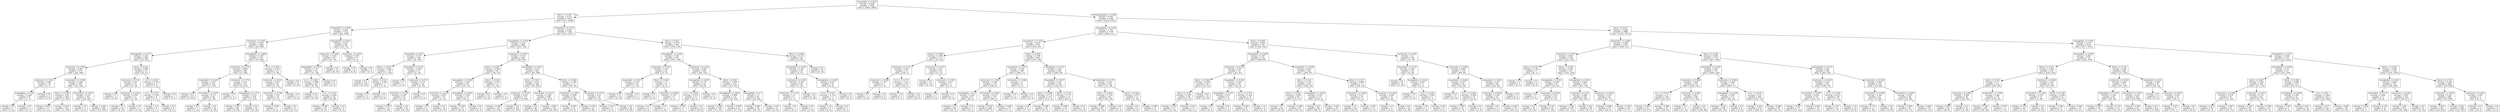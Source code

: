 digraph Tree {
node [shape=box] ;
0 [label="hematokrit <= 0.422\nentropy = 0.938\nsamples = 7438\nvalue = [2636, 4802]"] ;
1 [label="hbver <= 0.343\nentropy = 0.513\nsamples = 2370\nvalue = [271, 2099]"] ;
0 -> 1 [labeldistance=2.5, labelangle=45, headlabel="True"] ;
2 [label="hematokrit <= 0.404\nentropy = 0.301\nsamples = 1122\nvalue = [60, 1062]"] ;
1 -> 2 ;
3 [label="erytrocyty <= 0.617\nentropy = 0.259\nsamples = 1028\nvalue = [45, 983]"] ;
2 -> 3 ;
4 [label="hemoglobin <= 0.713\nentropy = 0.322\nsamples = 596\nvalue = [35, 561]"] ;
3 -> 4 ;
5 [label="erytrocyty <= 0.196\nentropy = 0.266\nsamples = 575\nvalue = [26, 549]"] ;
4 -> 5 ;
6 [label="erytrocyty <= 0.181\nentropy = 0.881\nsamples = 10\nvalue = [3, 7]"] ;
5 -> 6 ;
7 [label="hemoglobin <= 0.22\nentropy = 0.544\nsamples = 8\nvalue = [1, 7]"] ;
6 -> 7 ;
8 [label="entropy = 0.0\nsamples = 1\nvalue = [1, 0]"] ;
7 -> 8 ;
9 [label="entropy = 0.0\nsamples = 7\nvalue = [0, 7]"] ;
7 -> 9 ;
10 [label="entropy = 0.0\nsamples = 2\nvalue = [2, 0]"] ;
6 -> 10 ;
11 [label="hematokrit <= 0.306\nentropy = 0.246\nsamples = 565\nvalue = [23, 542]"] ;
5 -> 11 ;
12 [label="hbver <= 0.169\nentropy = 0.09\nsamples = 264\nvalue = [3, 261]"] ;
11 -> 12 ;
13 [label="entropy = 0.619\nsamples = 13\nvalue = [2, 11]"] ;
12 -> 13 ;
14 [label="entropy = 0.037\nsamples = 251\nvalue = [1, 250]"] ;
12 -> 14 ;
15 [label="hematokrit <= 0.307\nentropy = 0.353\nsamples = 301\nvalue = [20, 281]"] ;
11 -> 15 ;
16 [label="entropy = 0.0\nsamples = 2\nvalue = [2, 0]"] ;
15 -> 16 ;
17 [label="entropy = 0.328\nsamples = 299\nvalue = [18, 281]"] ;
15 -> 17 ;
18 [label="hbver <= 0.212\nentropy = 0.985\nsamples = 21\nvalue = [9, 12]"] ;
4 -> 18 ;
19 [label="erytrocyty <= 0.56\nentropy = 0.65\nsamples = 12\nvalue = [2, 10]"] ;
18 -> 19 ;
20 [label="entropy = 0.0\nsamples = 1\nvalue = [1, 0]"] ;
19 -> 20 ;
21 [label="erytrocyty <= 0.614\nentropy = 0.439\nsamples = 11\nvalue = [1, 10]"] ;
19 -> 21 ;
22 [label="entropy = 0.0\nsamples = 10\nvalue = [0, 10]"] ;
21 -> 22 ;
23 [label="entropy = 0.0\nsamples = 1\nvalue = [1, 0]"] ;
21 -> 23 ;
24 [label="er-cv <= 0.65\nentropy = 0.764\nsamples = 9\nvalue = [7, 2]"] ;
18 -> 24 ;
25 [label="er-cv <= 0.335\nentropy = 0.544\nsamples = 8\nvalue = [7, 1]"] ;
24 -> 25 ;
26 [label="entropy = 1.0\nsamples = 2\nvalue = [1, 1]"] ;
25 -> 26 ;
27 [label="entropy = 0.0\nsamples = 6\nvalue = [6, 0]"] ;
25 -> 27 ;
28 [label="entropy = 0.0\nsamples = 1\nvalue = [0, 1]"] ;
24 -> 28 ;
29 [label="hemoglobin <= 0.868\nentropy = 0.159\nsamples = 432\nvalue = [10, 422]"] ;
3 -> 29 ;
30 [label="erytrocyty <= 0.732\nentropy = 0.099\nsamples = 389\nvalue = [5, 384]"] ;
29 -> 30 ;
31 [label="hematokrit <= 0.365\nentropy = 0.037\nsamples = 252\nvalue = [1, 251]"] ;
30 -> 31 ;
32 [label="entropy = 0.0\nsamples = 213\nvalue = [0, 213]"] ;
31 -> 32 ;
33 [label="hematokrit <= 0.367\nentropy = 0.172\nsamples = 39\nvalue = [1, 38]"] ;
31 -> 33 ;
34 [label="entropy = 0.0\nsamples = 1\nvalue = [1, 0]"] ;
33 -> 34 ;
35 [label="entropy = 0.0\nsamples = 38\nvalue = [0, 38]"] ;
33 -> 35 ;
36 [label="erytrocyty <= 0.732\nentropy = 0.19\nsamples = 137\nvalue = [4, 133]"] ;
30 -> 36 ;
37 [label="entropy = 0.0\nsamples = 1\nvalue = [1, 0]"] ;
36 -> 37 ;
38 [label="hemoglobin <= 0.771\nentropy = 0.153\nsamples = 136\nvalue = [3, 133]"] ;
36 -> 38 ;
39 [label="entropy = 0.267\nsamples = 66\nvalue = [3, 63]"] ;
38 -> 39 ;
40 [label="entropy = 0.0\nsamples = 70\nvalue = [0, 70]"] ;
38 -> 40 ;
41 [label="er-cv <= 0.433\nentropy = 0.519\nsamples = 43\nvalue = [5, 38]"] ;
29 -> 41 ;
42 [label="erytrocyty <= 0.919\nentropy = 0.811\nsamples = 20\nvalue = [5, 15]"] ;
41 -> 42 ;
43 [label="erytrocyty <= 0.798\nentropy = 0.65\nsamples = 18\nvalue = [3, 15]"] ;
42 -> 43 ;
44 [label="entropy = 0.985\nsamples = 7\nvalue = [3, 4]"] ;
43 -> 44 ;
45 [label="entropy = 0.0\nsamples = 11\nvalue = [0, 11]"] ;
43 -> 45 ;
46 [label="entropy = 0.0\nsamples = 2\nvalue = [2, 0]"] ;
42 -> 46 ;
47 [label="entropy = 0.0\nsamples = 23\nvalue = [0, 23]"] ;
41 -> 47 ;
48 [label="hemoglobin <= 0.812\nentropy = 0.633\nsamples = 94\nvalue = [15, 79]"] ;
2 -> 48 ;
49 [label="erytrocyty <= 0.558\nentropy = 0.556\nsamples = 85\nvalue = [11, 74]"] ;
48 -> 49 ;
50 [label="hemoglobin <= 0.677\nentropy = 0.76\nsamples = 50\nvalue = [11, 39]"] ;
49 -> 50 ;
51 [label="er-cv <= 0.462\nentropy = 0.696\nsamples = 48\nvalue = [9, 39]"] ;
50 -> 51 ;
52 [label="entropy = 0.0\nsamples = 19\nvalue = [0, 19]"] ;
51 -> 52 ;
53 [label="er-cv <= 0.701\nentropy = 0.894\nsamples = 29\nvalue = [9, 20]"] ;
51 -> 53 ;
54 [label="entropy = 0.954\nsamples = 24\nvalue = [9, 15]"] ;
53 -> 54 ;
55 [label="entropy = 0.0\nsamples = 5\nvalue = [0, 5]"] ;
53 -> 55 ;
56 [label="entropy = 0.0\nsamples = 2\nvalue = [2, 0]"] ;
50 -> 56 ;
57 [label="entropy = 0.0\nsamples = 35\nvalue = [0, 35]"] ;
49 -> 57 ;
58 [label="erytrocyty <= 0.812\nentropy = 0.991\nsamples = 9\nvalue = [4, 5]"] ;
48 -> 58 ;
59 [label="entropy = 0.0\nsamples = 4\nvalue = [4, 0]"] ;
58 -> 59 ;
60 [label="entropy = 0.0\nsamples = 5\nvalue = [0, 5]"] ;
58 -> 60 ;
61 [label="hematokrit <= 0.374\nentropy = 0.656\nsamples = 1248\nvalue = [211, 1037]"] ;
1 -> 61 ;
62 [label="hemoglobin <= 0.334\nentropy = 0.524\nsamples = 888\nvalue = [105, 783]"] ;
61 -> 62 ;
63 [label="hematokrit <= 0.33\nentropy = 0.197\nsamples = 196\nvalue = [6, 190]"] ;
62 -> 63 ;
64 [label="hbver <= 0.627\nentropy = 0.062\nsamples = 139\nvalue = [1, 138]"] ;
63 -> 64 ;
65 [label="entropy = 0.0\nsamples = 132\nvalue = [0, 132]"] ;
64 -> 65 ;
66 [label="hbver <= 0.63\nentropy = 0.592\nsamples = 7\nvalue = [1, 6]"] ;
64 -> 66 ;
67 [label="entropy = 0.0\nsamples = 1\nvalue = [1, 0]"] ;
66 -> 67 ;
68 [label="entropy = 0.0\nsamples = 6\nvalue = [0, 6]"] ;
66 -> 68 ;
69 [label="hematokrit <= 0.331\nentropy = 0.429\nsamples = 57\nvalue = [5, 52]"] ;
63 -> 69 ;
70 [label="entropy = 0.0\nsamples = 1\nvalue = [1, 0]"] ;
69 -> 70 ;
71 [label="erytrocyty <= 0.473\nentropy = 0.371\nsamples = 56\nvalue = [4, 52]"] ;
69 -> 71 ;
72 [label="erytrocyty <= 0.191\nentropy = 0.305\nsamples = 55\nvalue = [3, 52]"] ;
71 -> 72 ;
73 [label="entropy = 0.559\nsamples = 23\nvalue = [3, 20]"] ;
72 -> 73 ;
74 [label="entropy = 0.0\nsamples = 32\nvalue = [0, 32]"] ;
72 -> 74 ;
75 [label="entropy = 0.0\nsamples = 1\nvalue = [1, 0]"] ;
71 -> 75 ;
76 [label="erytrocyty <= 0.301\nentropy = 0.592\nsamples = 692\nvalue = [99, 593]"] ;
62 -> 76 ;
77 [label="hbver <= 0.567\nentropy = 0.999\nsamples = 69\nvalue = [36, 33]"] ;
76 -> 77 ;
78 [label="hemoglobin <= 0.389\nentropy = 0.936\nsamples = 54\nvalue = [35, 19]"] ;
77 -> 78 ;
79 [label="erytrocyty <= 0.225\nentropy = 0.831\nsamples = 19\nvalue = [5, 14]"] ;
78 -> 79 ;
80 [label="entropy = 0.0\nsamples = 5\nvalue = [5, 0]"] ;
79 -> 80 ;
81 [label="entropy = 0.0\nsamples = 14\nvalue = [0, 14]"] ;
79 -> 81 ;
82 [label="hemoglobin <= 0.814\nentropy = 0.592\nsamples = 35\nvalue = [30, 5]"] ;
78 -> 82 ;
83 [label="entropy = 0.439\nsamples = 33\nvalue = [30, 3]"] ;
82 -> 83 ;
84 [label="entropy = 0.0\nsamples = 2\nvalue = [0, 2]"] ;
82 -> 84 ;
85 [label="hbver <= 0.816\nentropy = 0.353\nsamples = 15\nvalue = [1, 14]"] ;
77 -> 85 ;
86 [label="entropy = 0.0\nsamples = 14\nvalue = [0, 14]"] ;
85 -> 86 ;
87 [label="entropy = 0.0\nsamples = 1\nvalue = [1, 0]"] ;
85 -> 87 ;
88 [label="hemoglobin <= 0.671\nentropy = 0.473\nsamples = 623\nvalue = [63, 560]"] ;
76 -> 88 ;
89 [label="hbver <= 0.421\nentropy = 0.411\nsamples = 546\nvalue = [45, 501]"] ;
88 -> 89 ;
90 [label="erytrocyty <= 0.547\nentropy = 0.207\nsamples = 277\nvalue = [9, 268]"] ;
89 -> 90 ;
91 [label="entropy = 0.296\nsamples = 172\nvalue = [9, 163]"] ;
90 -> 91 ;
92 [label="entropy = 0.0\nsamples = 105\nvalue = [0, 105]"] ;
90 -> 92 ;
93 [label="hematokrit <= 0.227\nentropy = 0.568\nsamples = 269\nvalue = [36, 233]"] ;
89 -> 93 ;
94 [label="entropy = 0.0\nsamples = 48\nvalue = [0, 48]"] ;
93 -> 94 ;
95 [label="entropy = 0.641\nsamples = 221\nvalue = [36, 185]"] ;
93 -> 95 ;
96 [label="hbver <= 0.564\nentropy = 0.785\nsamples = 77\nvalue = [18, 59]"] ;
88 -> 96 ;
97 [label="erytrocyty <= 0.667\nentropy = 0.946\nsamples = 44\nvalue = [16, 28]"] ;
96 -> 97 ;
98 [label="entropy = 0.932\nsamples = 23\nvalue = [15, 8]"] ;
97 -> 98 ;
99 [label="entropy = 0.276\nsamples = 21\nvalue = [1, 20]"] ;
97 -> 99 ;
100 [label="hematokrit <= 0.253\nentropy = 0.33\nsamples = 33\nvalue = [2, 31]"] ;
96 -> 100 ;
101 [label="entropy = 0.971\nsamples = 5\nvalue = [2, 3]"] ;
100 -> 101 ;
102 [label="entropy = 0.0\nsamples = 28\nvalue = [0, 28]"] ;
100 -> 102 ;
103 [label="hbver <= 0.621\nentropy = 0.874\nsamples = 360\nvalue = [106, 254]"] ;
61 -> 103 ;
104 [label="hemoglobin <= 0.286\nentropy = 0.931\nsamples = 291\nvalue = [101, 190]"] ;
103 -> 104 ;
105 [label="erytrocyty <= 0.327\nentropy = 0.527\nsamples = 42\nvalue = [5, 37]"] ;
104 -> 105 ;
106 [label="hematokrit <= 0.417\nentropy = 0.191\nsamples = 34\nvalue = [1, 33]"] ;
105 -> 106 ;
107 [label="entropy = 0.0\nsamples = 33\nvalue = [0, 33]"] ;
106 -> 107 ;
108 [label="entropy = 0.0\nsamples = 1\nvalue = [1, 0]"] ;
106 -> 108 ;
109 [label="hbver <= 0.445\nentropy = 1.0\nsamples = 8\nvalue = [4, 4]"] ;
105 -> 109 ;
110 [label="entropy = 0.0\nsamples = 3\nvalue = [3, 0]"] ;
109 -> 110 ;
111 [label="erytrocyty <= 0.696\nentropy = 0.722\nsamples = 5\nvalue = [1, 4]"] ;
109 -> 111 ;
112 [label="entropy = 0.0\nsamples = 4\nvalue = [0, 4]"] ;
111 -> 112 ;
113 [label="entropy = 0.0\nsamples = 1\nvalue = [1, 0]"] ;
111 -> 113 ;
114 [label="erytrocyty <= 0.236\nentropy = 0.962\nsamples = 249\nvalue = [96, 153]"] ;
104 -> 114 ;
115 [label="hemoglobin <= 0.676\nentropy = 0.779\nsamples = 26\nvalue = [20, 6]"] ;
114 -> 115 ;
116 [label="er-cv <= 0.424\nentropy = 0.276\nsamples = 21\nvalue = [20, 1]"] ;
115 -> 116 ;
117 [label="entropy = 0.918\nsamples = 3\nvalue = [2, 1]"] ;
116 -> 117 ;
118 [label="entropy = 0.0\nsamples = 18\nvalue = [18, 0]"] ;
116 -> 118 ;
119 [label="entropy = 0.0\nsamples = 5\nvalue = [0, 5]"] ;
115 -> 119 ;
120 [label="hbver <= 0.46\nentropy = 0.926\nsamples = 223\nvalue = [76, 147]"] ;
114 -> 120 ;
121 [label="hemoglobin <= 0.601\nentropy = 0.808\nsamples = 137\nvalue = [34, 103]"] ;
120 -> 121 ;
122 [label="entropy = 0.628\nsamples = 108\nvalue = [17, 91]"] ;
121 -> 122 ;
123 [label="entropy = 0.978\nsamples = 29\nvalue = [17, 12]"] ;
121 -> 123 ;
124 [label="hemoglobin <= 0.7\nentropy = 1.0\nsamples = 86\nvalue = [42, 44]"] ;
120 -> 124 ;
125 [label="entropy = 0.983\nsamples = 59\nvalue = [34, 25]"] ;
124 -> 125 ;
126 [label="entropy = 0.877\nsamples = 27\nvalue = [8, 19]"] ;
124 -> 126 ;
127 [label="hbver <= 0.694\nentropy = 0.375\nsamples = 69\nvalue = [5, 64]"] ;
103 -> 127 ;
128 [label="hematokrit <= 0.407\nentropy = 0.581\nsamples = 36\nvalue = [5, 31]"] ;
127 -> 128 ;
129 [label="erytrocyty <= 0.239\nentropy = 0.235\nsamples = 26\nvalue = [1, 25]"] ;
128 -> 129 ;
130 [label="erytrocyty <= 0.132\nentropy = 1.0\nsamples = 2\nvalue = [1, 1]"] ;
129 -> 130 ;
131 [label="entropy = 0.0\nsamples = 1\nvalue = [0, 1]"] ;
130 -> 131 ;
132 [label="entropy = 0.0\nsamples = 1\nvalue = [1, 0]"] ;
130 -> 132 ;
133 [label="entropy = 0.0\nsamples = 24\nvalue = [0, 24]"] ;
129 -> 133 ;
134 [label="hemoglobin <= 0.629\nentropy = 0.971\nsamples = 10\nvalue = [4, 6]"] ;
128 -> 134 ;
135 [label="er-cv <= 0.725\nentropy = 0.722\nsamples = 5\nvalue = [4, 1]"] ;
134 -> 135 ;
136 [label="entropy = 0.0\nsamples = 4\nvalue = [4, 0]"] ;
135 -> 136 ;
137 [label="entropy = 0.0\nsamples = 1\nvalue = [0, 1]"] ;
135 -> 137 ;
138 [label="entropy = 0.0\nsamples = 5\nvalue = [0, 5]"] ;
134 -> 138 ;
139 [label="entropy = 0.0\nsamples = 33\nvalue = [0, 33]"] ;
127 -> 139 ;
140 [label="hemoglobin <= 0.288\nentropy = 0.997\nsamples = 5068\nvalue = [2365, 2703]"] ;
0 -> 140 [labeldistance=2.5, labelangle=-45, headlabel="False"] ;
141 [label="hemoglobin <= 0.206\nentropy = 0.707\nsamples = 1199\nvalue = [968, 231]"] ;
140 -> 141 ;
142 [label="hematokrit <= 0.528\nentropy = 0.474\nsamples = 679\nvalue = [610, 69]"] ;
141 -> 142 ;
143 [label="hbver <= 0.499\nentropy = 0.956\nsamples = 53\nvalue = [33, 20]"] ;
142 -> 143 ;
144 [label="erytrocyty <= 0.157\nentropy = 0.592\nsamples = 35\nvalue = [30, 5]"] ;
143 -> 144 ;
145 [label="erytrocyty <= 0.083\nentropy = 0.722\nsamples = 5\nvalue = [1, 4]"] ;
144 -> 145 ;
146 [label="entropy = 0.0\nsamples = 1\nvalue = [1, 0]"] ;
145 -> 146 ;
147 [label="entropy = 0.0\nsamples = 4\nvalue = [0, 4]"] ;
145 -> 147 ;
148 [label="er-cv <= 0.174\nentropy = 0.211\nsamples = 30\nvalue = [29, 1]"] ;
144 -> 148 ;
149 [label="entropy = 0.0\nsamples = 1\nvalue = [0, 1]"] ;
148 -> 149 ;
150 [label="entropy = 0.0\nsamples = 29\nvalue = [29, 0]"] ;
148 -> 150 ;
151 [label="erytrocyty <= 0.413\nentropy = 0.65\nsamples = 18\nvalue = [3, 15]"] ;
143 -> 151 ;
152 [label="entropy = 0.0\nsamples = 14\nvalue = [0, 14]"] ;
151 -> 152 ;
153 [label="erytrocyty <= 0.815\nentropy = 0.811\nsamples = 4\nvalue = [3, 1]"] ;
151 -> 153 ;
154 [label="entropy = 0.0\nsamples = 3\nvalue = [3, 0]"] ;
153 -> 154 ;
155 [label="entropy = 0.0\nsamples = 1\nvalue = [0, 1]"] ;
153 -> 155 ;
156 [label="hbver <= 0.624\nentropy = 0.396\nsamples = 626\nvalue = [577, 49]"] ;
142 -> 156 ;
157 [label="hematokrit <= 0.914\nentropy = 0.189\nsamples = 380\nvalue = [369, 11]"] ;
156 -> 157 ;
158 [label="erytrocyty <= 0.238\nentropy = 0.149\nsamples = 374\nvalue = [366, 8]"] ;
157 -> 158 ;
159 [label="hemoglobin <= 0.2\nentropy = 0.383\nsamples = 67\nvalue = [62, 5]"] ;
158 -> 159 ;
160 [label="entropy = 0.33\nsamples = 66\nvalue = [62, 4]"] ;
159 -> 160 ;
161 [label="entropy = 0.0\nsamples = 1\nvalue = [0, 1]"] ;
159 -> 161 ;
162 [label="hematokrit <= 0.805\nentropy = 0.079\nsamples = 307\nvalue = [304, 3]"] ;
158 -> 162 ;
163 [label="entropy = 0.033\nsamples = 288\nvalue = [287, 1]"] ;
162 -> 163 ;
164 [label="entropy = 0.485\nsamples = 19\nvalue = [17, 2]"] ;
162 -> 164 ;
165 [label="erytrocyty <= 0.568\nentropy = 1.0\nsamples = 6\nvalue = [3, 3]"] ;
157 -> 165 ;
166 [label="entropy = 0.0\nsamples = 3\nvalue = [3, 0]"] ;
165 -> 166 ;
167 [label="entropy = 0.0\nsamples = 3\nvalue = [0, 3]"] ;
165 -> 167 ;
168 [label="hemoglobin <= 0.147\nentropy = 0.621\nsamples = 246\nvalue = [208, 38]"] ;
156 -> 168 ;
169 [label="hematokrit <= 0.837\nentropy = 0.36\nsamples = 146\nvalue = [136, 10]"] ;
168 -> 169 ;
170 [label="hbver <= 0.689\nentropy = 0.174\nsamples = 115\nvalue = [112, 3]"] ;
169 -> 170 ;
171 [label="entropy = 0.0\nsamples = 77\nvalue = [77, 0]"] ;
170 -> 171 ;
172 [label="entropy = 0.398\nsamples = 38\nvalue = [35, 3]"] ;
170 -> 172 ;
173 [label="hbver <= 0.721\nentropy = 0.771\nsamples = 31\nvalue = [24, 7]"] ;
169 -> 173 ;
174 [label="entropy = 0.949\nsamples = 19\nvalue = [12, 7]"] ;
173 -> 174 ;
175 [label="entropy = 0.0\nsamples = 12\nvalue = [12, 0]"] ;
173 -> 175 ;
176 [label="hematokrit <= 0.79\nentropy = 0.855\nsamples = 100\nvalue = [72, 28]"] ;
168 -> 176 ;
177 [label="hbver <= 0.834\nentropy = 0.754\nsamples = 83\nvalue = [65, 18]"] ;
176 -> 177 ;
178 [label="entropy = 0.696\nsamples = 80\nvalue = [65, 15]"] ;
177 -> 178 ;
179 [label="entropy = 0.0\nsamples = 3\nvalue = [0, 3]"] ;
177 -> 179 ;
180 [label="hbver <= 0.652\nentropy = 0.977\nsamples = 17\nvalue = [7, 10]"] ;
176 -> 180 ;
181 [label="entropy = 0.0\nsamples = 6\nvalue = [0, 6]"] ;
180 -> 181 ;
182 [label="entropy = 0.946\nsamples = 11\nvalue = [7, 4]"] ;
180 -> 182 ;
183 [label="hbver <= 0.644\nentropy = 0.895\nsamples = 520\nvalue = [358, 162]"] ;
141 -> 183 ;
184 [label="hematokrit <= 0.508\nentropy = 0.787\nsamples = 374\nvalue = [286, 88]"] ;
183 -> 184 ;
185 [label="erytrocyty <= 0.324\nentropy = 0.99\nsamples = 93\nvalue = [52, 41]"] ;
184 -> 185 ;
186 [label="hbver <= 0.484\nentropy = 0.936\nsamples = 54\nvalue = [19, 35]"] ;
185 -> 186 ;
187 [label="hbver <= 0.39\nentropy = 0.987\nsamples = 44\nvalue = [19, 25]"] ;
186 -> 187 ;
188 [label="entropy = 0.672\nsamples = 17\nvalue = [3, 14]"] ;
187 -> 188 ;
189 [label="entropy = 0.975\nsamples = 27\nvalue = [16, 11]"] ;
187 -> 189 ;
190 [label="entropy = 0.0\nsamples = 10\nvalue = [0, 10]"] ;
186 -> 190 ;
191 [label="hematokrit <= 0.436\nentropy = 0.619\nsamples = 39\nvalue = [33, 6]"] ;
185 -> 191 ;
192 [label="hemoglobin <= 0.277\nentropy = 0.811\nsamples = 4\nvalue = [1, 3]"] ;
191 -> 192 ;
193 [label="entropy = 0.0\nsamples = 3\nvalue = [0, 3]"] ;
192 -> 193 ;
194 [label="entropy = 0.0\nsamples = 1\nvalue = [1, 0]"] ;
192 -> 194 ;
195 [label="er-cv <= 0.701\nentropy = 0.422\nsamples = 35\nvalue = [32, 3]"] ;
191 -> 195 ;
196 [label="entropy = 0.206\nsamples = 31\nvalue = [30, 1]"] ;
195 -> 196 ;
197 [label="entropy = 1.0\nsamples = 4\nvalue = [2, 2]"] ;
195 -> 197 ;
198 [label="hematokrit <= 0.698\nentropy = 0.651\nsamples = 281\nvalue = [234, 47]"] ;
184 -> 198 ;
199 [label="hbver <= 0.521\nentropy = 0.353\nsamples = 210\nvalue = [196, 14]"] ;
198 -> 199 ;
200 [label="hbver <= 0.283\nentropy = 0.564\nsamples = 83\nvalue = [72, 11]"] ;
199 -> 200 ;
201 [label="entropy = 0.0\nsamples = 20\nvalue = [20, 0]"] ;
200 -> 201 ;
202 [label="entropy = 0.668\nsamples = 63\nvalue = [52, 11]"] ;
200 -> 202 ;
203 [label="hemoglobin <= 0.263\nentropy = 0.161\nsamples = 127\nvalue = [124, 3]"] ;
199 -> 203 ;
204 [label="entropy = 0.0\nsamples = 88\nvalue = [88, 0]"] ;
203 -> 204 ;
205 [label="entropy = 0.391\nsamples = 39\nvalue = [36, 3]"] ;
203 -> 205 ;
206 [label="hbver <= 0.517\nentropy = 0.996\nsamples = 71\nvalue = [38, 33]"] ;
198 -> 206 ;
207 [label="hematokrit <= 0.828\nentropy = 0.477\nsamples = 39\nvalue = [35, 4]"] ;
206 -> 207 ;
208 [label="entropy = 0.0\nsamples = 24\nvalue = [24, 0]"] ;
207 -> 208 ;
209 [label="entropy = 0.837\nsamples = 15\nvalue = [11, 4]"] ;
207 -> 209 ;
210 [label="erytrocyty <= 0.295\nentropy = 0.449\nsamples = 32\nvalue = [3, 29]"] ;
206 -> 210 ;
211 [label="entropy = 0.0\nsamples = 3\nvalue = [3, 0]"] ;
210 -> 211 ;
212 [label="entropy = 0.0\nsamples = 29\nvalue = [0, 29]"] ;
210 -> 212 ;
213 [label="erytrocyty <= 0.491\nentropy = 1.0\nsamples = 146\nvalue = [72, 74]"] ;
183 -> 213 ;
214 [label="hematokrit <= 0.721\nentropy = 0.592\nsamples = 28\nvalue = [4, 24]"] ;
213 -> 214 ;
215 [label="entropy = 0.0\nsamples = 19\nvalue = [0, 19]"] ;
214 -> 215 ;
216 [label="hemoglobin <= 0.261\nentropy = 0.991\nsamples = 9\nvalue = [4, 5]"] ;
214 -> 216 ;
217 [label="entropy = 0.0\nsamples = 2\nvalue = [2, 0]"] ;
216 -> 217 ;
218 [label="er-cv <= 0.238\nentropy = 0.863\nsamples = 7\nvalue = [2, 5]"] ;
216 -> 218 ;
219 [label="entropy = 0.0\nsamples = 1\nvalue = [1, 0]"] ;
218 -> 219 ;
220 [label="entropy = 0.65\nsamples = 6\nvalue = [1, 5]"] ;
218 -> 220 ;
221 [label="erytrocyty <= 0.603\nentropy = 0.983\nsamples = 118\nvalue = [68, 50]"] ;
213 -> 221 ;
222 [label="hematokrit <= 0.662\nentropy = 0.977\nsamples = 34\nvalue = [14, 20]"] ;
221 -> 222 ;
223 [label="entropy = 0.0\nsamples = 11\nvalue = [0, 11]"] ;
222 -> 223 ;
224 [label="er-cv <= 0.644\nentropy = 0.966\nsamples = 23\nvalue = [14, 9]"] ;
222 -> 224 ;
225 [label="entropy = 0.993\nsamples = 20\nvalue = [11, 9]"] ;
224 -> 225 ;
226 [label="entropy = 0.0\nsamples = 3\nvalue = [3, 0]"] ;
224 -> 226 ;
227 [label="hematokrit <= 0.825\nentropy = 0.94\nsamples = 84\nvalue = [54, 30]"] ;
221 -> 227 ;
228 [label="erytrocyty <= 0.626\nentropy = 0.918\nsamples = 81\nvalue = [54, 27]"] ;
227 -> 228 ;
229 [label="entropy = 0.0\nsamples = 5\nvalue = [5, 0]"] ;
228 -> 229 ;
230 [label="entropy = 0.939\nsamples = 76\nvalue = [49, 27]"] ;
228 -> 230 ;
231 [label="entropy = 0.0\nsamples = 3\nvalue = [0, 3]"] ;
227 -> 231 ;
232 [label="hbver <= 0.447\nentropy = 0.944\nsamples = 3869\nvalue = [1397, 2472]"] ;
140 -> 232 ;
233 [label="hematokrit <= 0.485\nentropy = 0.948\nsamples = 1451\nvalue = [920, 531]"] ;
232 -> 233 ;
234 [label="erytrocyty <= 0.197\nentropy = 0.901\nsamples = 338\nvalue = [107, 231]"] ;
233 -> 234 ;
235 [label="hbver <= 0.327\nentropy = 0.592\nsamples = 7\nvalue = [6, 1]"] ;
234 -> 235 ;
236 [label="entropy = 0.0\nsamples = 1\nvalue = [0, 1]"] ;
235 -> 236 ;
237 [label="entropy = 0.0\nsamples = 6\nvalue = [6, 0]"] ;
235 -> 237 ;
238 [label="hbver <= 0.234\nentropy = 0.887\nsamples = 331\nvalue = [101, 230]"] ;
234 -> 238 ;
239 [label="hemoglobin <= 0.421\nentropy = 0.644\nsamples = 61\nvalue = [10, 51]"] ;
238 -> 239 ;
240 [label="entropy = 0.0\nsamples = 3\nvalue = [3, 0]"] ;
239 -> 240 ;
241 [label="erytrocyty <= 0.559\nentropy = 0.531\nsamples = 58\nvalue = [7, 51]"] ;
239 -> 241 ;
242 [label="entropy = 0.0\nsamples = 23\nvalue = [0, 23]"] ;
241 -> 242 ;
243 [label="entropy = 0.722\nsamples = 35\nvalue = [7, 28]"] ;
241 -> 243 ;
244 [label="hemoglobin <= 0.653\nentropy = 0.922\nsamples = 270\nvalue = [91, 179]"] ;
238 -> 244 ;
245 [label="erytrocyty <= 0.55\nentropy = 0.868\nsamples = 228\nvalue = [66, 162]"] ;
244 -> 245 ;
246 [label="entropy = 0.924\nsamples = 168\nvalue = [57, 111]"] ;
245 -> 246 ;
247 [label="entropy = 0.61\nsamples = 60\nvalue = [9, 51]"] ;
245 -> 247 ;
248 [label="erytrocyty <= 0.621\nentropy = 0.974\nsamples = 42\nvalue = [25, 17]"] ;
244 -> 248 ;
249 [label="entropy = 0.684\nsamples = 22\nvalue = [18, 4]"] ;
248 -> 249 ;
250 [label="entropy = 0.934\nsamples = 20\nvalue = [7, 13]"] ;
248 -> 250 ;
251 [label="hbver <= 0.369\nentropy = 0.841\nsamples = 1113\nvalue = [813, 300]"] ;
233 -> 251 ;
252 [label="hematokrit <= 0.583\nentropy = 0.69\nsamples = 747\nvalue = [609, 138]"] ;
251 -> 252 ;
253 [label="erytrocyty <= 0.488\nentropy = 0.954\nsamples = 270\nvalue = [169, 101]"] ;
252 -> 253 ;
254 [label="er-cv <= 0.479\nentropy = 1.0\nsamples = 104\nvalue = [52, 52]"] ;
253 -> 254 ;
255 [label="entropy = 0.926\nsamples = 41\nvalue = [14, 27]"] ;
254 -> 255 ;
256 [label="entropy = 0.969\nsamples = 63\nvalue = [38, 25]"] ;
254 -> 256 ;
257 [label="erytrocyty <= 0.501\nentropy = 0.875\nsamples = 166\nvalue = [117, 49]"] ;
253 -> 257 ;
258 [label="entropy = 0.0\nsamples = 11\nvalue = [11, 0]"] ;
257 -> 258 ;
259 [label="entropy = 0.9\nsamples = 155\nvalue = [106, 49]"] ;
257 -> 259 ;
260 [label="erytrocyty <= 0.484\nentropy = 0.394\nsamples = 477\nvalue = [440, 37]"] ;
252 -> 260 ;
261 [label="hemoglobin <= 0.638\nentropy = 0.697\nsamples = 117\nvalue = [95, 22]"] ;
260 -> 261 ;
262 [label="entropy = 0.553\nsamples = 109\nvalue = [95, 14]"] ;
261 -> 262 ;
263 [label="entropy = 0.0\nsamples = 8\nvalue = [0, 8]"] ;
261 -> 263 ;
264 [label="er-cv <= 0.634\nentropy = 0.25\nsamples = 360\nvalue = [345, 15]"] ;
260 -> 264 ;
265 [label="entropy = 0.154\nsamples = 270\nvalue = [264, 6]"] ;
264 -> 265 ;
266 [label="entropy = 0.469\nsamples = 90\nvalue = [81, 9]"] ;
264 -> 266 ;
267 [label="hemoglobin <= 0.573\nentropy = 0.99\nsamples = 366\nvalue = [204, 162]"] ;
251 -> 267 ;
268 [label="erytrocyty <= 0.619\nentropy = 0.923\nsamples = 225\nvalue = [149, 76]"] ;
267 -> 268 ;
269 [label="hematokrit <= 0.807\nentropy = 0.854\nsamples = 197\nvalue = [142, 55]"] ;
268 -> 269 ;
270 [label="entropy = 0.791\nsamples = 177\nvalue = [135, 42]"] ;
269 -> 270 ;
271 [label="entropy = 0.934\nsamples = 20\nvalue = [7, 13]"] ;
269 -> 271 ;
272 [label="er-cv <= 0.539\nentropy = 0.811\nsamples = 28\nvalue = [7, 21]"] ;
268 -> 272 ;
273 [label="entropy = 0.337\nsamples = 16\nvalue = [1, 15]"] ;
272 -> 273 ;
274 [label="entropy = 1.0\nsamples = 12\nvalue = [6, 6]"] ;
272 -> 274 ;
275 [label="erytrocyty <= 0.394\nentropy = 0.965\nsamples = 141\nvalue = [55, 86]"] ;
267 -> 275 ;
276 [label="hematokrit <= 0.588\nentropy = 0.365\nsamples = 43\nvalue = [3, 40]"] ;
275 -> 276 ;
277 [label="entropy = 0.779\nsamples = 13\nvalue = [3, 10]"] ;
276 -> 277 ;
278 [label="entropy = 0.0\nsamples = 30\nvalue = [0, 30]"] ;
276 -> 278 ;
279 [label="hematokrit <= 0.602\nentropy = 0.997\nsamples = 98\nvalue = [52, 46]"] ;
275 -> 279 ;
280 [label="entropy = 0.876\nsamples = 44\nvalue = [31, 13]"] ;
279 -> 280 ;
281 [label="entropy = 0.964\nsamples = 54\nvalue = [21, 33]"] ;
279 -> 281 ;
282 [label="hemoglobin <= 0.401\nentropy = 0.716\nsamples = 2418\nvalue = [477, 1941]"] ;
232 -> 282 ;
283 [label="hematokrit <= 0.598\nentropy = 0.941\nsamples = 741\nvalue = [265, 476]"] ;
282 -> 283 ;
284 [label="hbver <= 0.672\nentropy = 0.985\nsamples = 335\nvalue = [192, 143]"] ;
283 -> 284 ;
285 [label="hbver <= 0.501\nentropy = 0.77\nsamples = 213\nvalue = [165, 48]"] ;
284 -> 285 ;
286 [label="erytrocyty <= 0.384\nentropy = 0.998\nsamples = 38\nvalue = [20, 18]"] ;
285 -> 286 ;
287 [label="entropy = 0.863\nsamples = 28\nvalue = [20, 8]"] ;
286 -> 287 ;
288 [label="entropy = 0.0\nsamples = 10\nvalue = [0, 10]"] ;
286 -> 288 ;
289 [label="hematokrit <= 0.586\nentropy = 0.661\nsamples = 175\nvalue = [145, 30]"] ;
285 -> 289 ;
290 [label="entropy = 0.548\nsamples = 158\nvalue = [138, 20]"] ;
289 -> 290 ;
291 [label="entropy = 0.977\nsamples = 17\nvalue = [7, 10]"] ;
289 -> 291 ;
292 [label="erytrocyty <= 0.662\nentropy = 0.763\nsamples = 122\nvalue = [27, 95]"] ;
284 -> 292 ;
293 [label="hematokrit <= 0.528\nentropy = 0.253\nsamples = 71\nvalue = [3, 68]"] ;
292 -> 293 ;
294 [label="entropy = 0.516\nsamples = 26\nvalue = [3, 23]"] ;
293 -> 294 ;
295 [label="entropy = 0.0\nsamples = 45\nvalue = [0, 45]"] ;
293 -> 295 ;
296 [label="hbver <= 0.738\nentropy = 0.998\nsamples = 51\nvalue = [24, 27]"] ;
292 -> 296 ;
297 [label="entropy = 0.764\nsamples = 27\nvalue = [21, 6]"] ;
296 -> 297 ;
298 [label="entropy = 0.544\nsamples = 24\nvalue = [3, 21]"] ;
296 -> 298 ;
299 [label="hbver <= 0.734\nentropy = 0.68\nsamples = 406\nvalue = [73, 333]"] ;
283 -> 299 ;
300 [label="erytrocyty <= 0.402\nentropy = 0.601\nsamples = 375\nvalue = [55, 320]"] ;
299 -> 300 ;
301 [label="hemoglobin <= 0.335\nentropy = 0.934\nsamples = 83\nvalue = [29, 54]"] ;
300 -> 301 ;
302 [label="entropy = 0.987\nsamples = 30\nvalue = [17, 13]"] ;
301 -> 302 ;
303 [label="entropy = 0.772\nsamples = 53\nvalue = [12, 41]"] ;
301 -> 303 ;
304 [label="hematokrit <= 0.652\nentropy = 0.433\nsamples = 292\nvalue = [26, 266]"] ;
300 -> 304 ;
305 [label="entropy = 0.786\nsamples = 81\nvalue = [19, 62]"] ;
304 -> 305 ;
306 [label="entropy = 0.21\nsamples = 211\nvalue = [7, 204]"] ;
304 -> 306 ;
307 [label="hematokrit <= 0.61\nentropy = 0.981\nsamples = 31\nvalue = [18, 13]"] ;
299 -> 307 ;
308 [label="entropy = 0.0\nsamples = 6\nvalue = [0, 6]"] ;
307 -> 308 ;
309 [label="erytrocyty <= 0.833\nentropy = 0.855\nsamples = 25\nvalue = [18, 7]"] ;
307 -> 309 ;
310 [label="entropy = 0.977\nsamples = 17\nvalue = [10, 7]"] ;
309 -> 310 ;
311 [label="entropy = 0.0\nsamples = 8\nvalue = [8, 0]"] ;
309 -> 311 ;
312 [label="hematokrit <= 0.527\nentropy = 0.548\nsamples = 1677\nvalue = [212, 1465]"] ;
282 -> 312 ;
313 [label="hemoglobin <= 0.494\nentropy = 0.72\nsamples = 537\nvalue = [107, 430]"] ;
312 -> 313 ;
314 [label="hbver <= 0.667\nentropy = 0.952\nsamples = 180\nvalue = [67, 113]"] ;
313 -> 314 ;
315 [label="erytrocyty <= 0.368\nentropy = 0.978\nsamples = 97\nvalue = [57, 40]"] ;
314 -> 315 ;
316 [label="entropy = 0.414\nsamples = 36\nvalue = [33, 3]"] ;
315 -> 316 ;
317 [label="entropy = 0.967\nsamples = 61\nvalue = [24, 37]"] ;
315 -> 317 ;
318 [label="erytrocyty <= 0.671\nentropy = 0.531\nsamples = 83\nvalue = [10, 73]"] ;
314 -> 318 ;
319 [label="entropy = 0.201\nsamples = 64\nvalue = [2, 62]"] ;
318 -> 319 ;
320 [label="entropy = 0.982\nsamples = 19\nvalue = [8, 11]"] ;
318 -> 320 ;
321 [label="hbver <= 0.496\nentropy = 0.506\nsamples = 357\nvalue = [40, 317]"] ;
313 -> 321 ;
322 [label="hemoglobin <= 0.628\nentropy = 0.965\nsamples = 41\nvalue = [16, 25]"] ;
321 -> 322 ;
323 [label="entropy = 0.503\nsamples = 9\nvalue = [8, 1]"] ;
322 -> 323 ;
324 [label="entropy = 0.811\nsamples = 32\nvalue = [8, 24]"] ;
322 -> 324 ;
325 [label="er-cv <= 0.61\nentropy = 0.388\nsamples = 316\nvalue = [24, 292]"] ;
321 -> 325 ;
326 [label="entropy = 0.477\nsamples = 224\nvalue = [23, 201]"] ;
325 -> 326 ;
327 [label="entropy = 0.087\nsamples = 92\nvalue = [1, 91]"] ;
325 -> 327 ;
328 [label="hbver <= 0.505\nentropy = 0.443\nsamples = 1140\nvalue = [105, 1035]"] ;
312 -> 328 ;
329 [label="hemoglobin <= 0.421\nentropy = 0.656\nsamples = 272\nvalue = [46, 226]"] ;
328 -> 329 ;
330 [label="hematokrit <= 0.775\nentropy = 0.998\nsamples = 17\nvalue = [8, 9]"] ;
329 -> 330 ;
331 [label="entropy = 0.592\nsamples = 7\nvalue = [6, 1]"] ;
330 -> 331 ;
332 [label="entropy = 0.722\nsamples = 10\nvalue = [2, 8]"] ;
330 -> 332 ;
333 [label="erytrocyty <= 0.659\nentropy = 0.607\nsamples = 255\nvalue = [38, 217]"] ;
329 -> 333 ;
334 [label="entropy = 0.66\nsamples = 222\nvalue = [38, 184]"] ;
333 -> 334 ;
335 [label="entropy = 0.0\nsamples = 33\nvalue = [0, 33]"] ;
333 -> 335 ;
336 [label="hbver <= 0.761\nentropy = 0.358\nsamples = 868\nvalue = [59, 809]"] ;
328 -> 336 ;
337 [label="erytrocyty <= 0.419\nentropy = 0.343\nsamples = 859\nvalue = [55, 804]"] ;
336 -> 337 ;
338 [label="entropy = 0.479\nsamples = 291\nvalue = [30, 261]"] ;
337 -> 338 ;
339 [label="entropy = 0.26\nsamples = 568\nvalue = [25, 543]"] ;
337 -> 339 ;
340 [label="erytrocyty <= 0.672\nentropy = 0.991\nsamples = 9\nvalue = [4, 5]"] ;
336 -> 340 ;
341 [label="entropy = 0.0\nsamples = 5\nvalue = [0, 5]"] ;
340 -> 341 ;
342 [label="entropy = 0.0\nsamples = 4\nvalue = [4, 0]"] ;
340 -> 342 ;
}